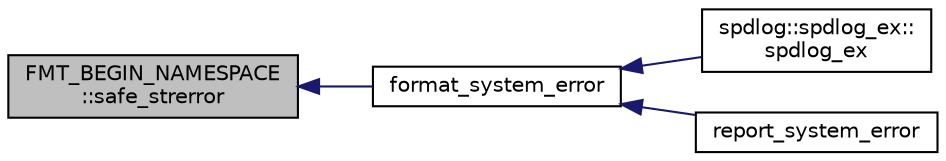 digraph "FMT_BEGIN_NAMESPACE::safe_strerror"
{
  edge [fontname="Helvetica",fontsize="10",labelfontname="Helvetica",labelfontsize="10"];
  node [fontname="Helvetica",fontsize="10",shape=record];
  rankdir="LR";
  Node1 [label="FMT_BEGIN_NAMESPACE\l::safe_strerror",height=0.2,width=0.4,color="black", fillcolor="grey75", style="filled" fontcolor="black"];
  Node1 -> Node2 [dir="back",color="midnightblue",fontsize="10",style="solid",fontname="Helvetica"];
  Node2 [label="format_system_error",height=0.2,width=0.4,color="black", fillcolor="white", style="filled",URL="$format_8h.html#ac99badb700e346dd1c86629e4e3b900d"];
  Node2 -> Node3 [dir="back",color="midnightblue",fontsize="10",style="solid",fontname="Helvetica"];
  Node3 [label="spdlog::spdlog_ex::\lspdlog_ex",height=0.2,width=0.4,color="black", fillcolor="white", style="filled",URL="$classspdlog_1_1spdlog__ex.html#a0758933dd1e6c4c8e76bb8e7134f7d9b"];
  Node2 -> Node4 [dir="back",color="midnightblue",fontsize="10",style="solid",fontname="Helvetica"];
  Node4 [label="report_system_error",height=0.2,width=0.4,color="black", fillcolor="white", style="filled",URL="$format_8h.html#aa87a526a913eeaf54e8d7b16020c8174"];
}
